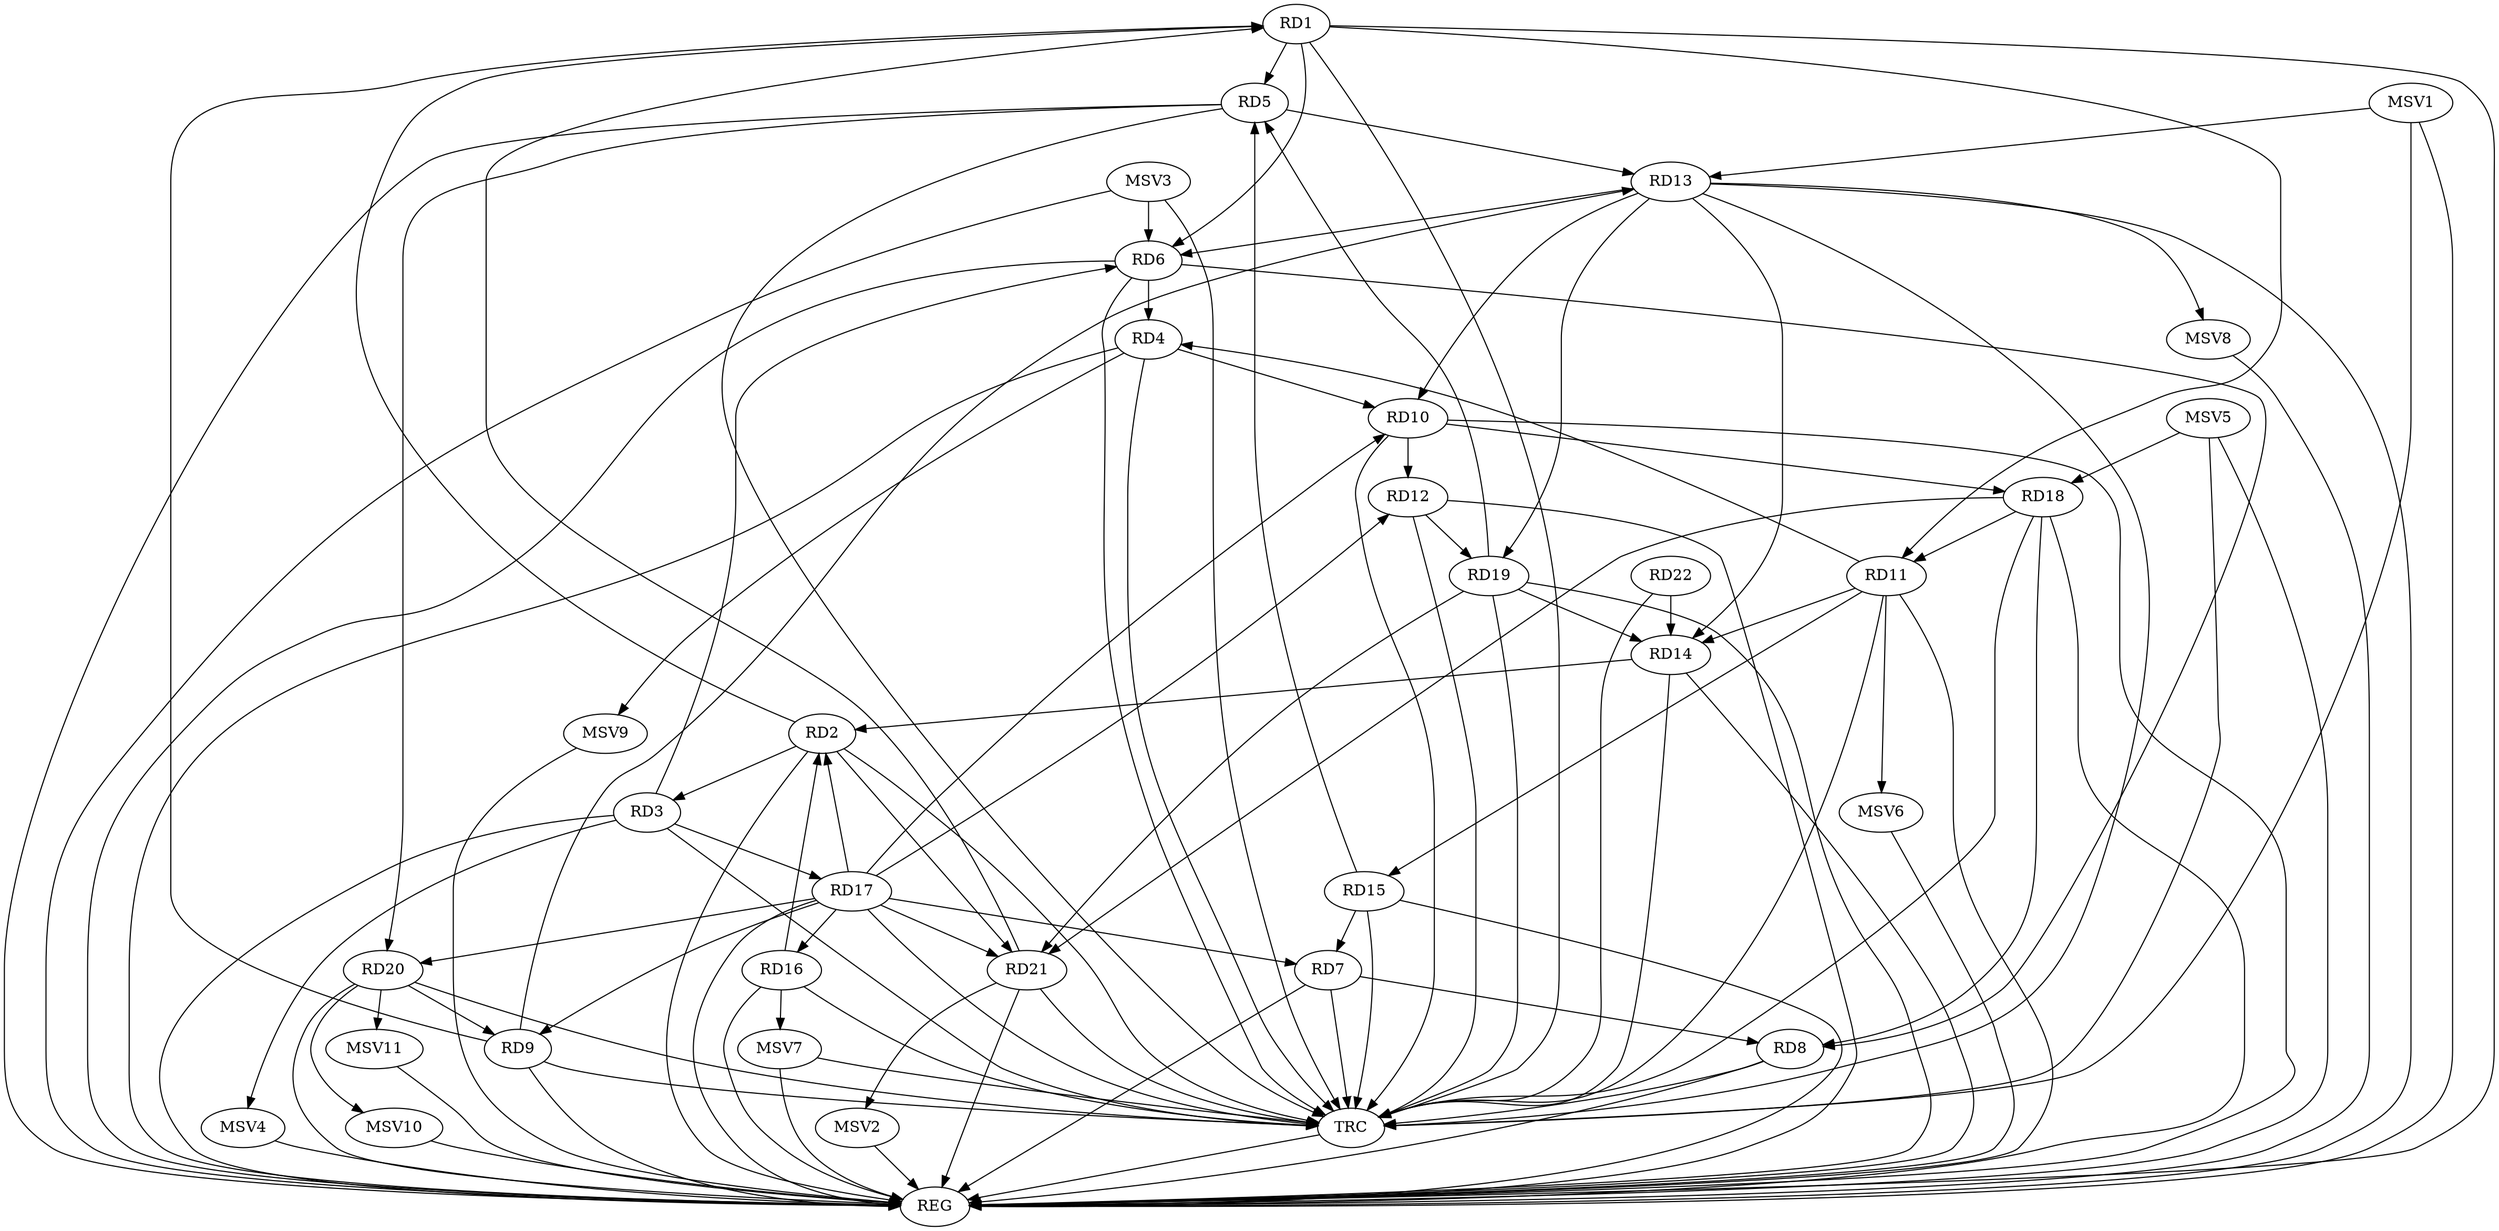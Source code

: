 strict digraph G {
  RD1 [ label="RD1" ];
  RD2 [ label="RD2" ];
  RD3 [ label="RD3" ];
  RD4 [ label="RD4" ];
  RD5 [ label="RD5" ];
  RD6 [ label="RD6" ];
  RD7 [ label="RD7" ];
  RD8 [ label="RD8" ];
  RD9 [ label="RD9" ];
  RD10 [ label="RD10" ];
  RD11 [ label="RD11" ];
  RD12 [ label="RD12" ];
  RD13 [ label="RD13" ];
  RD14 [ label="RD14" ];
  RD15 [ label="RD15" ];
  RD16 [ label="RD16" ];
  RD17 [ label="RD17" ];
  RD18 [ label="RD18" ];
  RD19 [ label="RD19" ];
  RD20 [ label="RD20" ];
  RD21 [ label="RD21" ];
  RD22 [ label="RD22" ];
  REG [ label="REG" ];
  TRC [ label="TRC" ];
  MSV1 [ label="MSV1" ];
  MSV2 [ label="MSV2" ];
  MSV3 [ label="MSV3" ];
  MSV4 [ label="MSV4" ];
  MSV5 [ label="MSV5" ];
  MSV6 [ label="MSV6" ];
  MSV7 [ label="MSV7" ];
  MSV8 [ label="MSV8" ];
  MSV9 [ label="MSV9" ];
  MSV10 [ label="MSV10" ];
  MSV11 [ label="MSV11" ];
  RD2 -> RD1;
  RD1 -> RD5;
  RD1 -> RD6;
  RD9 -> RD1;
  RD1 -> RD11;
  RD21 -> RD1;
  RD2 -> RD3;
  RD14 -> RD2;
  RD16 -> RD2;
  RD17 -> RD2;
  RD2 -> RD21;
  RD3 -> RD6;
  RD3 -> RD17;
  RD6 -> RD4;
  RD4 -> RD10;
  RD11 -> RD4;
  RD5 -> RD13;
  RD15 -> RD5;
  RD19 -> RD5;
  RD5 -> RD20;
  RD6 -> RD8;
  RD13 -> RD6;
  RD7 -> RD8;
  RD15 -> RD7;
  RD17 -> RD7;
  RD18 -> RD8;
  RD9 -> RD13;
  RD17 -> RD9;
  RD20 -> RD9;
  RD10 -> RD12;
  RD13 -> RD10;
  RD17 -> RD10;
  RD10 -> RD18;
  RD11 -> RD14;
  RD11 -> RD15;
  RD18 -> RD11;
  RD12 -> RD19;
  RD13 -> RD14;
  RD13 -> RD19;
  RD19 -> RD14;
  RD22 -> RD14;
  RD17 -> RD21;
  RD18 -> RD21;
  RD19 -> RD21;
  RD1 -> REG;
  RD2 -> REG;
  RD3 -> REG;
  RD4 -> REG;
  RD5 -> REG;
  RD6 -> REG;
  RD7 -> REG;
  RD8 -> REG;
  RD9 -> REG;
  RD10 -> REG;
  RD11 -> REG;
  RD12 -> REG;
  RD13 -> REG;
  RD14 -> REG;
  RD15 -> REG;
  RD16 -> REG;
  RD17 -> REG;
  RD18 -> REG;
  RD19 -> REG;
  RD20 -> REG;
  RD21 -> REG;
  RD1 -> TRC;
  RD2 -> TRC;
  RD3 -> TRC;
  RD4 -> TRC;
  RD5 -> TRC;
  RD6 -> TRC;
  RD7 -> TRC;
  RD8 -> TRC;
  RD9 -> TRC;
  RD10 -> TRC;
  RD11 -> TRC;
  RD12 -> TRC;
  RD13 -> TRC;
  RD14 -> TRC;
  RD15 -> TRC;
  RD16 -> TRC;
  RD17 -> TRC;
  RD18 -> TRC;
  RD19 -> TRC;
  RD20 -> TRC;
  RD21 -> TRC;
  RD22 -> TRC;
  TRC -> REG;
  RD17 -> RD16;
  RD17 -> RD12;
  RD17 -> RD20;
  MSV1 -> RD13;
  MSV1 -> REG;
  MSV1 -> TRC;
  RD21 -> MSV2;
  MSV2 -> REG;
  MSV3 -> RD6;
  MSV3 -> REG;
  MSV3 -> TRC;
  RD3 -> MSV4;
  MSV4 -> REG;
  MSV5 -> RD18;
  MSV5 -> REG;
  MSV5 -> TRC;
  RD11 -> MSV6;
  MSV6 -> REG;
  RD16 -> MSV7;
  MSV7 -> REG;
  MSV7 -> TRC;
  RD13 -> MSV8;
  MSV8 -> REG;
  RD4 -> MSV9;
  MSV9 -> REG;
  RD20 -> MSV10;
  MSV10 -> REG;
  RD20 -> MSV11;
  MSV11 -> REG;
}
